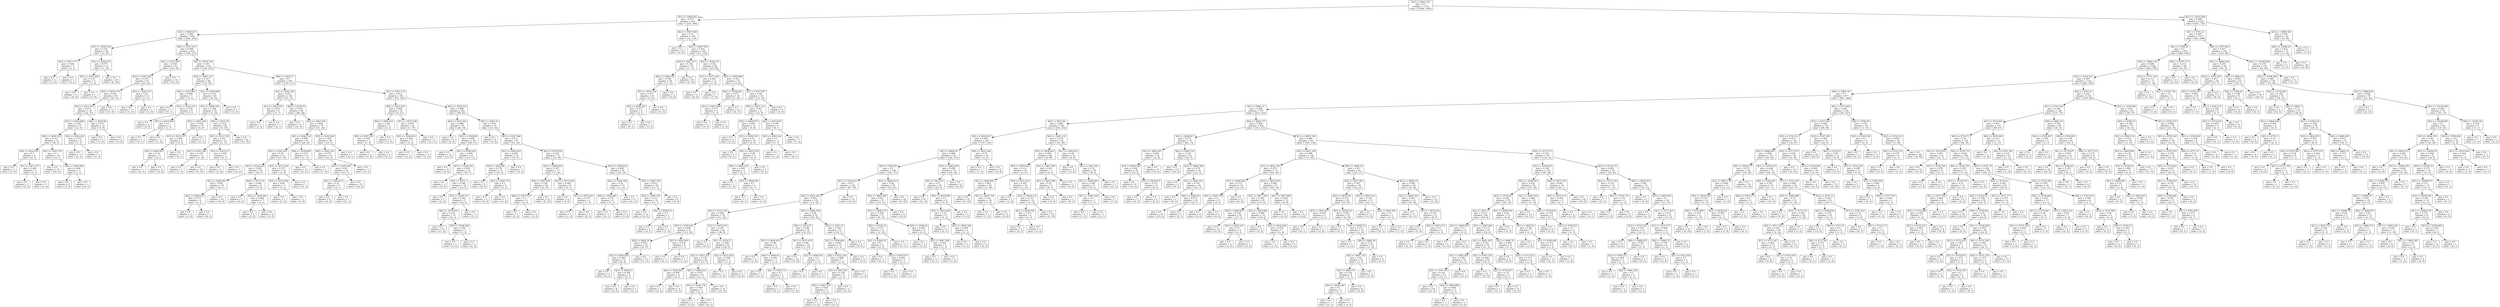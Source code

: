 digraph Tree {
node [shape=box] ;
0 [label="X[3] <= 9603.193\ngini = 0.5\nsamples = 2152\nvalue = [1060, 1092]"] ;
1 [label="X[3] <= 9568.042\ngini = 0.477\nsamples = 593\nvalue = [233, 360]"] ;
0 -> 1 [labeldistance=2.5, labelangle=45, headlabel="True"] ;
2 [label="X[2] <= 9484.457\ngini = 0.496\nsamples = 444\nvalue = [202, 242]"] ;
1 -> 2 ;
3 [label="X[1] <= 9458.354\ngini = 0.191\nsamples = 28\nvalue = [3, 25]"] ;
2 -> 3 ;
4 [label="X[3] <= 9513.777\ngini = 0.444\nsamples = 3\nvalue = [2, 1]"] ;
3 -> 4 ;
5 [label="gini = 0.0\nsamples = 2\nvalue = [2, 0]"] ;
4 -> 5 ;
6 [label="gini = 0.0\nsamples = 1\nvalue = [0, 1]"] ;
4 -> 6 ;
7 [label="X[1] <= 9459.913\ngini = 0.077\nsamples = 25\nvalue = [1, 24]"] ;
3 -> 7 ;
8 [label="X[3] <= 9515.438\ngini = 0.32\nsamples = 5\nvalue = [1, 4]"] ;
7 -> 8 ;
9 [label="gini = 0.0\nsamples = 4\nvalue = [0, 4]"] ;
8 -> 9 ;
10 [label="gini = 0.0\nsamples = 1\nvalue = [1, 0]"] ;
8 -> 10 ;
11 [label="gini = 0.0\nsamples = 20\nvalue = [0, 20]"] ;
7 -> 11 ;
12 [label="X[0] <= 9511.815\ngini = 0.499\nsamples = 416\nvalue = [199, 217]"] ;
2 -> 12 ;
13 [label="X[2] <= 9531.997\ngini = 0.436\nsamples = 81\nvalue = [55, 26]"] ;
12 -> 13 ;
14 [label="X[3] <= 9547.636\ngini = 0.475\nsamples = 67\nvalue = [41, 26]"] ;
13 -> 14 ;
15 [label="X[2] <= 9503.176\ngini = 0.401\nsamples = 54\nvalue = [39, 15]"] ;
14 -> 15 ;
16 [label="X[3] <= 9531.414\ngini = 0.473\nsamples = 39\nvalue = [24, 15]"] ;
15 -> 16 ;
17 [label="X[1] <= 9500.889\ngini = 0.346\nsamples = 27\nvalue = [21, 6]"] ;
16 -> 17 ;
18 [label="X[0] <= 9430.325\ngini = 0.227\nsamples = 23\nvalue = [20, 3]"] ;
17 -> 18 ;
19 [label="X[0] <= 9424.655\ngini = 0.5\nsamples = 4\nvalue = [2, 2]"] ;
18 -> 19 ;
20 [label="gini = 0.0\nsamples = 1\nvalue = [1, 0]"] ;
19 -> 20 ;
21 [label="X[1] <= 9472.375\ngini = 0.444\nsamples = 3\nvalue = [1, 2]"] ;
19 -> 21 ;
22 [label="gini = 0.0\nsamples = 2\nvalue = [0, 2]"] ;
21 -> 22 ;
23 [label="gini = 0.0\nsamples = 1\nvalue = [1, 0]"] ;
21 -> 23 ;
24 [label="X[2] <= 9501.555\ngini = 0.1\nsamples = 19\nvalue = [18, 1]"] ;
18 -> 24 ;
25 [label="gini = 0.0\nsamples = 16\nvalue = [16, 0]"] ;
24 -> 25 ;
26 [label="X[0] <= 9506.085\ngini = 0.444\nsamples = 3\nvalue = [2, 1]"] ;
24 -> 26 ;
27 [label="gini = 0.0\nsamples = 2\nvalue = [2, 0]"] ;
26 -> 27 ;
28 [label="gini = 0.0\nsamples = 1\nvalue = [0, 1]"] ;
26 -> 28 ;
29 [label="X[2] <= 9502.022\ngini = 0.375\nsamples = 4\nvalue = [1, 3]"] ;
17 -> 29 ;
30 [label="gini = 0.0\nsamples = 3\nvalue = [0, 3]"] ;
29 -> 30 ;
31 [label="gini = 0.0\nsamples = 1\nvalue = [1, 0]"] ;
29 -> 31 ;
32 [label="X[0] <= 9459.89\ngini = 0.375\nsamples = 12\nvalue = [3, 9]"] ;
16 -> 32 ;
33 [label="gini = 0.0\nsamples = 3\nvalue = [3, 0]"] ;
32 -> 33 ;
34 [label="gini = 0.0\nsamples = 9\nvalue = [0, 9]"] ;
32 -> 34 ;
35 [label="gini = 0.0\nsamples = 15\nvalue = [15, 0]"] ;
15 -> 35 ;
36 [label="X[3] <= 9561.673\ngini = 0.26\nsamples = 13\nvalue = [2, 11]"] ;
14 -> 36 ;
37 [label="gini = 0.0\nsamples = 11\nvalue = [0, 11]"] ;
36 -> 37 ;
38 [label="gini = 0.0\nsamples = 2\nvalue = [2, 0]"] ;
36 -> 38 ;
39 [label="gini = 0.0\nsamples = 14\nvalue = [14, 0]"] ;
13 -> 39 ;
40 [label="X[1] <= 9534.736\ngini = 0.49\nsamples = 335\nvalue = [144, 191]"] ;
12 -> 40 ;
41 [label="X[2] <= 9487.147\ngini = 0.327\nsamples = 68\nvalue = [14, 54]"] ;
40 -> 41 ;
42 [label="X[0] <= 9529.405\ngini = 0.408\nsamples = 7\nvalue = [5, 2]"] ;
41 -> 42 ;
43 [label="gini = 0.0\nsamples = 1\nvalue = [0, 1]"] ;
42 -> 43 ;
44 [label="X[3] <= 9510.315\ngini = 0.278\nsamples = 6\nvalue = [5, 1]"] ;
42 -> 44 ;
45 [label="gini = 0.0\nsamples = 4\nvalue = [4, 0]"] ;
44 -> 45 ;
46 [label="X[3] <= 9510.489\ngini = 0.5\nsamples = 2\nvalue = [1, 1]"] ;
44 -> 46 ;
47 [label="gini = 0.0\nsamples = 1\nvalue = [0, 1]"] ;
46 -> 47 ;
48 [label="gini = 0.0\nsamples = 1\nvalue = [1, 0]"] ;
46 -> 48 ;
49 [label="X[2] <= 9540.608\ngini = 0.252\nsamples = 61\nvalue = [9, 52]"] ;
41 -> 49 ;
50 [label="X[3] <= 9506.206\ngini = 0.209\nsamples = 59\nvalue = [7, 52]"] ;
49 -> 50 ;
51 [label="X[2] <= 9501.956\ngini = 0.426\nsamples = 13\nvalue = [4, 9]"] ;
50 -> 51 ;
52 [label="X[1] <= 9532.537\ngini = 0.444\nsamples = 6\nvalue = [4, 2]"] ;
51 -> 52 ;
53 [label="X[2] <= 9494.923\ngini = 0.32\nsamples = 5\nvalue = [4, 1]"] ;
52 -> 53 ;
54 [label="gini = 0.0\nsamples = 1\nvalue = [0, 1]"] ;
53 -> 54 ;
55 [label="gini = 0.0\nsamples = 4\nvalue = [4, 0]"] ;
53 -> 55 ;
56 [label="gini = 0.0\nsamples = 1\nvalue = [0, 1]"] ;
52 -> 56 ;
57 [label="gini = 0.0\nsamples = 7\nvalue = [0, 7]"] ;
51 -> 57 ;
58 [label="X[0] <= 9521.56\ngini = 0.122\nsamples = 46\nvalue = [3, 43]"] ;
50 -> 58 ;
59 [label="X[1] <= 9512.739\ngini = 0.337\nsamples = 14\nvalue = [3, 11]"] ;
58 -> 59 ;
60 [label="X[2] <= 9501.249\ngini = 0.165\nsamples = 11\nvalue = [1, 10]"] ;
59 -> 60 ;
61 [label="gini = 0.0\nsamples = 1\nvalue = [1, 0]"] ;
60 -> 61 ;
62 [label="gini = 0.0\nsamples = 10\nvalue = [0, 10]"] ;
60 -> 62 ;
63 [label="X[3] <= 9514.217\ngini = 0.444\nsamples = 3\nvalue = [2, 1]"] ;
59 -> 63 ;
64 [label="gini = 0.0\nsamples = 2\nvalue = [2, 0]"] ;
63 -> 64 ;
65 [label="gini = 0.0\nsamples = 1\nvalue = [0, 1]"] ;
63 -> 65 ;
66 [label="gini = 0.0\nsamples = 32\nvalue = [0, 32]"] ;
58 -> 66 ;
67 [label="gini = 0.0\nsamples = 2\nvalue = [2, 0]"] ;
49 -> 67 ;
68 [label="X[0] <= 9562.57\ngini = 0.5\nsamples = 267\nvalue = [130, 137]"] ;
40 -> 68 ;
69 [label="X[3] <= 9502.788\ngini = 0.451\nsamples = 102\nvalue = [67, 35]"] ;
68 -> 69 ;
70 [label="X[3] <= 9502.554\ngini = 0.219\nsamples = 8\nvalue = [1, 7]"] ;
69 -> 70 ;
71 [label="gini = 0.0\nsamples = 1\nvalue = [1, 0]"] ;
70 -> 71 ;
72 [label="gini = 0.0\nsamples = 7\nvalue = [0, 7]"] ;
70 -> 72 ;
73 [label="X[0] <= 9529.76\ngini = 0.418\nsamples = 94\nvalue = [66, 28]"] ;
69 -> 73 ;
74 [label="gini = 0.0\nsamples = 15\nvalue = [15, 0]"] ;
73 -> 74 ;
75 [label="X[2] <= 9543.181\ngini = 0.458\nsamples = 79\nvalue = [51, 28]"] ;
73 -> 75 ;
76 [label="X[1] <= 9546.724\ngini = 0.498\nsamples = 53\nvalue = [28, 25]"] ;
75 -> 76 ;
77 [label="X[2] <= 9542.452\ngini = 0.45\nsamples = 41\nvalue = [27, 14]"] ;
76 -> 77 ;
78 [label="X[1] <= 9544.245\ngini = 0.285\nsamples = 29\nvalue = [24, 5]"] ;
77 -> 78 ;
79 [label="X[2] <= 9499.501\ngini = 0.095\nsamples = 20\nvalue = [19, 1]"] ;
78 -> 79 ;
80 [label="X[2] <= 9498.435\ngini = 0.375\nsamples = 4\nvalue = [3, 1]"] ;
79 -> 80 ;
81 [label="gini = 0.0\nsamples = 3\nvalue = [3, 0]"] ;
80 -> 81 ;
82 [label="gini = 0.0\nsamples = 1\nvalue = [0, 1]"] ;
80 -> 82 ;
83 [label="gini = 0.0\nsamples = 16\nvalue = [16, 0]"] ;
79 -> 83 ;
84 [label="X[0] <= 9537.18\ngini = 0.494\nsamples = 9\nvalue = [5, 4]"] ;
78 -> 84 ;
85 [label="gini = 0.0\nsamples = 2\nvalue = [0, 2]"] ;
84 -> 85 ;
86 [label="X[2] <= 9526.043\ngini = 0.408\nsamples = 7\nvalue = [5, 2]"] ;
84 -> 86 ;
87 [label="gini = 0.0\nsamples = 2\nvalue = [0, 2]"] ;
86 -> 87 ;
88 [label="gini = 0.0\nsamples = 5\nvalue = [5, 0]"] ;
86 -> 88 ;
89 [label="X[3] <= 9511.924\ngini = 0.375\nsamples = 12\nvalue = [3, 9]"] ;
77 -> 89 ;
90 [label="X[3] <= 9511.058\ngini = 0.48\nsamples = 5\nvalue = [3, 2]"] ;
89 -> 90 ;
91 [label="gini = 0.0\nsamples = 2\nvalue = [0, 2]"] ;
90 -> 91 ;
92 [label="gini = 0.0\nsamples = 3\nvalue = [3, 0]"] ;
90 -> 92 ;
93 [label="gini = 0.0\nsamples = 7\nvalue = [0, 7]"] ;
89 -> 93 ;
94 [label="X[0] <= 9559.805\ngini = 0.153\nsamples = 12\nvalue = [1, 11]"] ;
76 -> 94 ;
95 [label="gini = 0.0\nsamples = 11\nvalue = [0, 11]"] ;
94 -> 95 ;
96 [label="gini = 0.0\nsamples = 1\nvalue = [1, 0]"] ;
94 -> 96 ;
97 [label="X[3] <= 9542.408\ngini = 0.204\nsamples = 26\nvalue = [23, 3]"] ;
75 -> 97 ;
98 [label="X[0] <= 9562.185\ngini = 0.147\nsamples = 25\nvalue = [23, 2]"] ;
97 -> 98 ;
99 [label="X[1] <= 9545.085\ngini = 0.08\nsamples = 24\nvalue = [23, 1]"] ;
98 -> 99 ;
100 [label="X[2] <= 9543.615\ngini = 0.32\nsamples = 5\nvalue = [4, 1]"] ;
99 -> 100 ;
101 [label="gini = 0.0\nsamples = 4\nvalue = [4, 0]"] ;
100 -> 101 ;
102 [label="gini = 0.0\nsamples = 1\nvalue = [0, 1]"] ;
100 -> 102 ;
103 [label="gini = 0.0\nsamples = 19\nvalue = [19, 0]"] ;
99 -> 103 ;
104 [label="gini = 0.0\nsamples = 1\nvalue = [0, 1]"] ;
98 -> 104 ;
105 [label="gini = 0.0\nsamples = 1\nvalue = [0, 1]"] ;
97 -> 105 ;
106 [label="X[1] <= 9557.114\ngini = 0.472\nsamples = 165\nvalue = [63, 102]"] ;
68 -> 106 ;
107 [label="X[2] <= 9521.825\ngini = 0.269\nsamples = 25\nvalue = [4, 21]"] ;
106 -> 107 ;
108 [label="X[0] <= 9584.635\ngini = 0.48\nsamples = 5\nvalue = [3, 2]"] ;
107 -> 108 ;
109 [label="X[0] <= 9583.785\ngini = 0.444\nsamples = 3\nvalue = [1, 2]"] ;
108 -> 109 ;
110 [label="gini = 0.0\nsamples = 1\nvalue = [1, 0]"] ;
109 -> 110 ;
111 [label="gini = 0.0\nsamples = 2\nvalue = [0, 2]"] ;
109 -> 111 ;
112 [label="gini = 0.0\nsamples = 2\nvalue = [2, 0]"] ;
108 -> 112 ;
113 [label="X[1] <= 9537.648\ngini = 0.095\nsamples = 20\nvalue = [1, 19]"] ;
107 -> 113 ;
114 [label="X[2] <= 9540.631\ngini = 0.444\nsamples = 3\nvalue = [1, 2]"] ;
113 -> 114 ;
115 [label="gini = 0.0\nsamples = 2\nvalue = [0, 2]"] ;
114 -> 115 ;
116 [label="gini = 0.0\nsamples = 1\nvalue = [1, 0]"] ;
114 -> 116 ;
117 [label="gini = 0.0\nsamples = 17\nvalue = [0, 17]"] ;
113 -> 117 ;
118 [label="X[2] <= 9556.532\ngini = 0.488\nsamples = 140\nvalue = [59, 81]"] ;
106 -> 118 ;
119 [label="X[3] <= 9521.943\ngini = 0.488\nsamples = 45\nvalue = [26, 19]"] ;
118 -> 119 ;
120 [label="gini = 0.0\nsamples = 6\nvalue = [0, 6]"] ;
119 -> 120 ;
121 [label="X[2] <= 9546.89\ngini = 0.444\nsamples = 39\nvalue = [26, 13]"] ;
119 -> 121 ;
122 [label="gini = 0.0\nsamples = 12\nvalue = [12, 0]"] ;
121 -> 122 ;
123 [label="X[2] <= 9549.022\ngini = 0.499\nsamples = 27\nvalue = [14, 13]"] ;
121 -> 123 ;
124 [label="gini = 0.0\nsamples = 6\nvalue = [0, 6]"] ;
123 -> 124 ;
125 [label="X[3] <= 9528.216\ngini = 0.444\nsamples = 21\nvalue = [14, 7]"] ;
123 -> 125 ;
126 [label="gini = 0.0\nsamples = 2\nvalue = [0, 2]"] ;
125 -> 126 ;
127 [label="X[0] <= 9575.1\ngini = 0.388\nsamples = 19\nvalue = [14, 5]"] ;
125 -> 127 ;
128 [label="gini = 0.0\nsamples = 2\nvalue = [0, 2]"] ;
127 -> 128 ;
129 [label="X[3] <= 9549.311\ngini = 0.291\nsamples = 17\nvalue = [14, 3]"] ;
127 -> 129 ;
130 [label="X[0] <= 9579.835\ngini = 0.219\nsamples = 16\nvalue = [14, 2]"] ;
129 -> 130 ;
131 [label="gini = 0.0\nsamples = 11\nvalue = [11, 0]"] ;
130 -> 131 ;
132 [label="X[3] <= 9538.048\ngini = 0.48\nsamples = 5\nvalue = [3, 2]"] ;
130 -> 132 ;
133 [label="gini = 0.0\nsamples = 3\nvalue = [3, 0]"] ;
132 -> 133 ;
134 [label="gini = 0.0\nsamples = 2\nvalue = [0, 2]"] ;
132 -> 134 ;
135 [label="gini = 0.0\nsamples = 1\nvalue = [0, 1]"] ;
129 -> 135 ;
136 [label="X[2] <= 9561.63\ngini = 0.453\nsamples = 95\nvalue = [33, 62]"] ;
118 -> 136 ;
137 [label="gini = 0.0\nsamples = 8\nvalue = [0, 8]"] ;
136 -> 137 ;
138 [label="X[2] <= 9567.486\ngini = 0.471\nsamples = 87\nvalue = [33, 54]"] ;
136 -> 138 ;
139 [label="X[1] <= 9585.614\ngini = 0.444\nsamples = 15\nvalue = [10, 5]"] ;
138 -> 139 ;
140 [label="X[3] <= 9552.88\ngini = 0.278\nsamples = 12\nvalue = [10, 2]"] ;
139 -> 140 ;
141 [label="gini = 0.0\nsamples = 8\nvalue = [8, 0]"] ;
140 -> 141 ;
142 [label="X[2] <= 9565.755\ngini = 0.5\nsamples = 4\nvalue = [2, 2]"] ;
140 -> 142 ;
143 [label="gini = 0.0\nsamples = 2\nvalue = [0, 2]"] ;
142 -> 143 ;
144 [label="gini = 0.0\nsamples = 2\nvalue = [2, 0]"] ;
142 -> 144 ;
145 [label="gini = 0.0\nsamples = 3\nvalue = [0, 3]"] ;
139 -> 145 ;
146 [label="X[2] <= 9576.958\ngini = 0.435\nsamples = 72\nvalue = [23, 49]"] ;
138 -> 146 ;
147 [label="X[3] <= 9560.004\ngini = 0.307\nsamples = 37\nvalue = [7, 30]"] ;
146 -> 147 ;
148 [label="X[0] <= 9567.645\ngini = 0.128\nsamples = 29\nvalue = [2, 27]"] ;
147 -> 148 ;
149 [label="X[0] <= 9567.025\ngini = 0.5\nsamples = 4\nvalue = [2, 2]"] ;
148 -> 149 ;
150 [label="gini = 0.0\nsamples = 2\nvalue = [0, 2]"] ;
149 -> 150 ;
151 [label="gini = 0.0\nsamples = 2\nvalue = [2, 0]"] ;
149 -> 151 ;
152 [label="gini = 0.0\nsamples = 25\nvalue = [0, 25]"] ;
148 -> 152 ;
153 [label="X[2] <= 9573.349\ngini = 0.469\nsamples = 8\nvalue = [5, 3]"] ;
147 -> 153 ;
154 [label="gini = 0.0\nsamples = 4\nvalue = [4, 0]"] ;
153 -> 154 ;
155 [label="X[1] <= 9579.265\ngini = 0.375\nsamples = 4\nvalue = [1, 3]"] ;
153 -> 155 ;
156 [label="gini = 0.0\nsamples = 1\nvalue = [1, 0]"] ;
155 -> 156 ;
157 [label="gini = 0.0\nsamples = 3\nvalue = [0, 3]"] ;
155 -> 157 ;
158 [label="X[3] <= 9548.625\ngini = 0.496\nsamples = 35\nvalue = [16, 19]"] ;
146 -> 158 ;
159 [label="X[1] <= 9566.109\ngini = 0.32\nsamples = 15\nvalue = [3, 12]"] ;
158 -> 159 ;
160 [label="X[0] <= 9563.885\ngini = 0.375\nsamples = 4\nvalue = [3, 1]"] ;
159 -> 160 ;
161 [label="gini = 0.0\nsamples = 1\nvalue = [0, 1]"] ;
160 -> 161 ;
162 [label="gini = 0.0\nsamples = 3\nvalue = [3, 0]"] ;
160 -> 162 ;
163 [label="gini = 0.0\nsamples = 11\nvalue = [0, 11]"] ;
159 -> 163 ;
164 [label="X[0] <= 9667.765\ngini = 0.455\nsamples = 20\nvalue = [13, 7]"] ;
158 -> 164 ;
165 [label="X[2] <= 9585.197\ngini = 0.133\nsamples = 14\nvalue = [13, 1]"] ;
164 -> 165 ;
166 [label="gini = 0.0\nsamples = 12\nvalue = [12, 0]"] ;
165 -> 166 ;
167 [label="X[2] <= 9586.913\ngini = 0.5\nsamples = 2\nvalue = [1, 1]"] ;
165 -> 167 ;
168 [label="gini = 0.0\nsamples = 1\nvalue = [0, 1]"] ;
167 -> 168 ;
169 [label="gini = 0.0\nsamples = 1\nvalue = [1, 0]"] ;
167 -> 169 ;
170 [label="gini = 0.0\nsamples = 6\nvalue = [0, 6]"] ;
164 -> 170 ;
171 [label="X[2] <= 9507.068\ngini = 0.33\nsamples = 149\nvalue = [31, 118]"] ;
1 -> 171 ;
172 [label="gini = 0.0\nsamples = 4\nvalue = [4, 0]"] ;
171 -> 172 ;
173 [label="X[0] <= 9667.505\ngini = 0.303\nsamples = 145\nvalue = [27, 118]"] ;
171 -> 173 ;
174 [label="X[3] <= 9581.417\ngini = 0.162\nsamples = 79\nvalue = [7, 72]"] ;
173 -> 174 ;
175 [label="X[2] <= 9588.538\ngini = 0.366\nsamples = 29\nvalue = [7, 22]"] ;
174 -> 175 ;
176 [label="X[1] <= 9516.342\ngini = 0.211\nsamples = 25\nvalue = [3, 22]"] ;
175 -> 176 ;
177 [label="X[3] <= 9569.182\ngini = 0.375\nsamples = 4\nvalue = [3, 1]"] ;
176 -> 177 ;
178 [label="gini = 0.0\nsamples = 1\nvalue = [0, 1]"] ;
177 -> 178 ;
179 [label="gini = 0.0\nsamples = 3\nvalue = [3, 0]"] ;
177 -> 179 ;
180 [label="gini = 0.0\nsamples = 21\nvalue = [0, 21]"] ;
176 -> 180 ;
181 [label="gini = 0.0\nsamples = 4\nvalue = [4, 0]"] ;
175 -> 181 ;
182 [label="gini = 0.0\nsamples = 50\nvalue = [0, 50]"] ;
174 -> 182 ;
183 [label="X[2] <= 9548.731\ngini = 0.422\nsamples = 66\nvalue = [20, 46]"] ;
173 -> 183 ;
184 [label="X[1] <= 9571.445\ngini = 0.463\nsamples = 11\nvalue = [7, 4]"] ;
183 -> 184 ;
185 [label="gini = 0.0\nsamples = 4\nvalue = [0, 4]"] ;
184 -> 185 ;
186 [label="gini = 0.0\nsamples = 7\nvalue = [7, 0]"] ;
184 -> 186 ;
187 [label="X[3] <= 9594.988\ngini = 0.361\nsamples = 55\nvalue = [13, 42]"] ;
183 -> 187 ;
188 [label="X[2] <= 9558.995\ngini = 0.077\nsamples = 25\nvalue = [1, 24]"] ;
187 -> 188 ;
189 [label="X[1] <= 9637.009\ngini = 0.375\nsamples = 4\nvalue = [1, 3]"] ;
188 -> 189 ;
190 [label="gini = 0.0\nsamples = 3\nvalue = [0, 3]"] ;
189 -> 190 ;
191 [label="gini = 0.0\nsamples = 1\nvalue = [1, 0]"] ;
189 -> 191 ;
192 [label="gini = 0.0\nsamples = 21\nvalue = [0, 21]"] ;
188 -> 192 ;
193 [label="X[1] <= 9737.897\ngini = 0.48\nsamples = 30\nvalue = [12, 18]"] ;
187 -> 193 ;
194 [label="X[0] <= 9671.125\ngini = 0.49\nsamples = 21\nvalue = [12, 9]"] ;
193 -> 194 ;
195 [label="X[0] <= 9668.875\ngini = 0.444\nsamples = 12\nvalue = [4, 8]"] ;
194 -> 195 ;
196 [label="gini = 0.0\nsamples = 2\nvalue = [2, 0]"] ;
195 -> 196 ;
197 [label="X[3] <= 9599.701\ngini = 0.32\nsamples = 10\nvalue = [2, 8]"] ;
195 -> 197 ;
198 [label="gini = 0.0\nsamples = 5\nvalue = [0, 5]"] ;
197 -> 198 ;
199 [label="X[1] <= 9655.419\ngini = 0.48\nsamples = 5\nvalue = [2, 3]"] ;
197 -> 199 ;
200 [label="X[0] <= 9669.105\ngini = 0.444\nsamples = 3\nvalue = [2, 1]"] ;
199 -> 200 ;
201 [label="gini = 0.0\nsamples = 1\nvalue = [1, 0]"] ;
200 -> 201 ;
202 [label="X[3] <= 9600.845\ngini = 0.5\nsamples = 2\nvalue = [1, 1]"] ;
200 -> 202 ;
203 [label="gini = 0.0\nsamples = 1\nvalue = [0, 1]"] ;
202 -> 203 ;
204 [label="gini = 0.0\nsamples = 1\nvalue = [1, 0]"] ;
202 -> 204 ;
205 [label="gini = 0.0\nsamples = 2\nvalue = [0, 2]"] ;
199 -> 205 ;
206 [label="X[2] <= 9610.647\ngini = 0.198\nsamples = 9\nvalue = [8, 1]"] ;
194 -> 206 ;
207 [label="X[3] <= 9595.542\ngini = 0.5\nsamples = 2\nvalue = [1, 1]"] ;
206 -> 207 ;
208 [label="gini = 0.0\nsamples = 1\nvalue = [1, 0]"] ;
207 -> 208 ;
209 [label="gini = 0.0\nsamples = 1\nvalue = [0, 1]"] ;
207 -> 209 ;
210 [label="gini = 0.0\nsamples = 7\nvalue = [7, 0]"] ;
206 -> 210 ;
211 [label="gini = 0.0\nsamples = 9\nvalue = [0, 9]"] ;
193 -> 211 ;
212 [label="X[2] <= 10103.609\ngini = 0.498\nsamples = 1559\nvalue = [827, 732]"] ;
0 -> 212 [labeldistance=2.5, labelangle=-45, headlabel="False"] ;
213 [label="X[1] <= 9791.22\ngini = 0.497\nsamples = 1517\nvalue = [821, 696]"] ;
212 -> 213 ;
214 [label="X[0] <= 9788.29\ngini = 0.5\nsamples = 1297\nvalue = [669, 628]"] ;
213 -> 214 ;
215 [label="X[3] <= 9960.139\ngini = 0.498\nsamples = 1248\nvalue = [663, 585]"] ;
214 -> 215 ;
216 [label="X[1] <= 9724.531\ngini = 0.497\nsamples = 1231\nvalue = [662, 569]"] ;
215 -> 216 ;
217 [label="X[0] <= 9695.54\ngini = 0.5\nsamples = 977\nvalue = [497, 480]"] ;
216 -> 217 ;
218 [label="X[1] <= 9642.31\ngini = 0.494\nsamples = 747\nvalue = [414, 333]"] ;
217 -> 218 ;
219 [label="X[0] <= 9615.48\ngini = 0.498\nsamples = 345\nvalue = [163, 182]"] ;
218 -> 219 ;
220 [label="X[1] <= 9636.913\ngini = 0.493\nsamples = 263\nvalue = [147, 116]"] ;
219 -> 220 ;
221 [label="X[1] <= 9609.04\ngini = 0.488\nsamples = 253\nvalue = [146, 107]"] ;
220 -> 221 ;
222 [label="X[0] <= 9536.09\ngini = 0.5\nsamples = 198\nvalue = [101, 97]"] ;
221 -> 222 ;
223 [label="X[1] <= 9550.011\ngini = 0.477\nsamples = 143\nvalue = [87, 56]"] ;
222 -> 223 ;
224 [label="X[2] <= 9561.442\ngini = 0.491\nsamples = 129\nvalue = [73, 56]"] ;
223 -> 224 ;
225 [label="X[2] <= 9510.126\ngini = 0.442\nsamples = 79\nvalue = [53, 26]"] ;
224 -> 225 ;
226 [label="X[3] <= 9783.695\ngini = 0.496\nsamples = 33\nvalue = [15, 18]"] ;
225 -> 226 ;
227 [label="X[0] <= 9492.26\ngini = 0.435\nsamples = 25\nvalue = [8, 17]"] ;
226 -> 227 ;
228 [label="X[2] <= 9506.428\ngini = 0.444\nsamples = 12\nvalue = [8, 4]"] ;
227 -> 228 ;
229 [label="gini = 0.0\nsamples = 3\nvalue = [0, 3]"] ;
228 -> 229 ;
230 [label="X[3] <= 9659.27\ngini = 0.198\nsamples = 9\nvalue = [8, 1]"] ;
228 -> 230 ;
231 [label="gini = 0.0\nsamples = 8\nvalue = [8, 0]"] ;
230 -> 231 ;
232 [label="gini = 0.0\nsamples = 1\nvalue = [0, 1]"] ;
230 -> 232 ;
233 [label="gini = 0.0\nsamples = 13\nvalue = [0, 13]"] ;
227 -> 233 ;
234 [label="X[2] <= 9502.883\ngini = 0.219\nsamples = 8\nvalue = [7, 1]"] ;
226 -> 234 ;
235 [label="gini = 0.0\nsamples = 1\nvalue = [0, 1]"] ;
234 -> 235 ;
236 [label="gini = 0.0\nsamples = 7\nvalue = [7, 0]"] ;
234 -> 236 ;
237 [label="X[1] <= 9478.576\ngini = 0.287\nsamples = 46\nvalue = [38, 8]"] ;
225 -> 237 ;
238 [label="gini = 0.0\nsamples = 3\nvalue = [0, 3]"] ;
237 -> 238 ;
239 [label="X[1] <= 9518.21\ngini = 0.206\nsamples = 43\nvalue = [38, 5]"] ;
237 -> 239 ;
240 [label="X[2] <= 9511.027\ngini = 0.139\nsamples = 40\nvalue = [37, 3]"] ;
239 -> 240 ;
241 [label="X[0] <= 9492.495\ngini = 0.444\nsamples = 6\nvalue = [4, 2]"] ;
240 -> 241 ;
242 [label="gini = 0.0\nsamples = 2\nvalue = [0, 2]"] ;
241 -> 242 ;
243 [label="gini = 0.0\nsamples = 4\nvalue = [4, 0]"] ;
241 -> 243 ;
244 [label="X[1] <= 9480.521\ngini = 0.057\nsamples = 34\nvalue = [33, 1]"] ;
240 -> 244 ;
245 [label="X[2] <= 9544.739\ngini = 0.444\nsamples = 3\nvalue = [2, 1]"] ;
244 -> 245 ;
246 [label="gini = 0.0\nsamples = 2\nvalue = [2, 0]"] ;
245 -> 246 ;
247 [label="gini = 0.0\nsamples = 1\nvalue = [0, 1]"] ;
245 -> 247 ;
248 [label="gini = 0.0\nsamples = 31\nvalue = [31, 0]"] ;
244 -> 248 ;
249 [label="X[2] <= 9511.656\ngini = 0.444\nsamples = 3\nvalue = [1, 2]"] ;
239 -> 249 ;
250 [label="gini = 0.0\nsamples = 1\nvalue = [1, 0]"] ;
249 -> 250 ;
251 [label="gini = 0.0\nsamples = 2\nvalue = [0, 2]"] ;
249 -> 251 ;
252 [label="X[3] <= 9884.766\ngini = 0.48\nsamples = 50\nvalue = [20, 30]"] ;
224 -> 252 ;
253 [label="X[0] <= 9472.47\ngini = 0.238\nsamples = 29\nvalue = [4, 25]"] ;
252 -> 253 ;
254 [label="X[3] <= 9628.425\ngini = 0.48\nsamples = 5\nvalue = [3, 2]"] ;
253 -> 254 ;
255 [label="gini = 0.0\nsamples = 2\nvalue = [2, 0]"] ;
254 -> 255 ;
256 [label="X[0] <= 9468.95\ngini = 0.444\nsamples = 3\nvalue = [1, 2]"] ;
254 -> 256 ;
257 [label="gini = 0.0\nsamples = 1\nvalue = [0, 1]"] ;
256 -> 257 ;
258 [label="X[2] <= 9595.721\ngini = 0.5\nsamples = 2\nvalue = [1, 1]"] ;
256 -> 258 ;
259 [label="gini = 0.0\nsamples = 1\nvalue = [0, 1]"] ;
258 -> 259 ;
260 [label="gini = 0.0\nsamples = 1\nvalue = [1, 0]"] ;
258 -> 260 ;
261 [label="X[1] <= 9531.979\ngini = 0.08\nsamples = 24\nvalue = [1, 23]"] ;
253 -> 261 ;
262 [label="gini = 0.0\nsamples = 22\nvalue = [0, 22]"] ;
261 -> 262 ;
263 [label="X[2] <= 9590.952\ngini = 0.5\nsamples = 2\nvalue = [1, 1]"] ;
261 -> 263 ;
264 [label="gini = 0.0\nsamples = 1\nvalue = [1, 0]"] ;
263 -> 264 ;
265 [label="gini = 0.0\nsamples = 1\nvalue = [0, 1]"] ;
263 -> 265 ;
266 [label="X[1] <= 9501.42\ngini = 0.363\nsamples = 21\nvalue = [16, 5]"] ;
252 -> 266 ;
267 [label="X[2] <= 9768.984\ngini = 0.486\nsamples = 12\nvalue = [7, 5]"] ;
266 -> 267 ;
268 [label="X[0] <= 9522.595\ngini = 0.408\nsamples = 7\nvalue = [2, 5]"] ;
267 -> 268 ;
269 [label="X[1] <= 9497.831\ngini = 0.278\nsamples = 6\nvalue = [1, 5]"] ;
268 -> 269 ;
270 [label="X[3] <= 9927.837\ngini = 0.444\nsamples = 3\nvalue = [1, 2]"] ;
269 -> 270 ;
271 [label="gini = 0.0\nsamples = 1\nvalue = [1, 0]"] ;
270 -> 271 ;
272 [label="gini = 0.0\nsamples = 2\nvalue = [0, 2]"] ;
270 -> 272 ;
273 [label="gini = 0.0\nsamples = 3\nvalue = [0, 3]"] ;
269 -> 273 ;
274 [label="gini = 0.0\nsamples = 1\nvalue = [1, 0]"] ;
268 -> 274 ;
275 [label="gini = 0.0\nsamples = 5\nvalue = [5, 0]"] ;
267 -> 275 ;
276 [label="gini = 0.0\nsamples = 9\nvalue = [9, 0]"] ;
266 -> 276 ;
277 [label="gini = 0.0\nsamples = 14\nvalue = [14, 0]"] ;
223 -> 277 ;
278 [label="X[3] <= 9668.033\ngini = 0.38\nsamples = 55\nvalue = [14, 41]"] ;
222 -> 278 ;
279 [label="X[3] <= 9663.369\ngini = 0.48\nsamples = 35\nvalue = [14, 21]"] ;
278 -> 279 ;
280 [label="X[1] <= 9606.575\ngini = 0.346\nsamples = 27\nvalue = [6, 21]"] ;
279 -> 280 ;
281 [label="X[0] <= 9539.14\ngini = 0.172\nsamples = 21\nvalue = [2, 19]"] ;
280 -> 281 ;
282 [label="X[1] <= 9586.632\ngini = 0.5\nsamples = 4\nvalue = [2, 2]"] ;
281 -> 282 ;
283 [label="gini = 0.0\nsamples = 1\nvalue = [0, 1]"] ;
282 -> 283 ;
284 [label="X[3] <= 9618.677\ngini = 0.444\nsamples = 3\nvalue = [2, 1]"] ;
282 -> 284 ;
285 [label="gini = 0.0\nsamples = 2\nvalue = [2, 0]"] ;
284 -> 285 ;
286 [label="gini = 0.0\nsamples = 1\nvalue = [0, 1]"] ;
284 -> 286 ;
287 [label="gini = 0.0\nsamples = 17\nvalue = [0, 17]"] ;
281 -> 287 ;
288 [label="X[0] <= 9598.36\ngini = 0.444\nsamples = 6\nvalue = [4, 2]"] ;
280 -> 288 ;
289 [label="gini = 0.0\nsamples = 3\nvalue = [3, 0]"] ;
288 -> 289 ;
290 [label="X[2] <= 9607.368\ngini = 0.444\nsamples = 3\nvalue = [1, 2]"] ;
288 -> 290 ;
291 [label="gini = 0.0\nsamples = 2\nvalue = [0, 2]"] ;
290 -> 291 ;
292 [label="gini = 0.0\nsamples = 1\nvalue = [1, 0]"] ;
290 -> 292 ;
293 [label="gini = 0.0\nsamples = 8\nvalue = [8, 0]"] ;
279 -> 293 ;
294 [label="gini = 0.0\nsamples = 20\nvalue = [0, 20]"] ;
278 -> 294 ;
295 [label="X[3] <= 9692.209\ngini = 0.298\nsamples = 55\nvalue = [45, 10]"] ;
221 -> 295 ;
296 [label="X[0] <= 9613.03\ngini = 0.15\nsamples = 49\nvalue = [45, 4]"] ;
295 -> 296 ;
297 [label="gini = 0.0\nsamples = 41\nvalue = [41, 0]"] ;
296 -> 297 ;
298 [label="X[0] <= 9614.005\ngini = 0.5\nsamples = 8\nvalue = [4, 4]"] ;
296 -> 298 ;
299 [label="X[3] <= 9653.469\ngini = 0.32\nsamples = 5\nvalue = [1, 4]"] ;
298 -> 299 ;
300 [label="gini = 0.0\nsamples = 2\nvalue = [0, 2]"] ;
299 -> 300 ;
301 [label="X[3] <= 9654.348\ngini = 0.444\nsamples = 3\nvalue = [1, 2]"] ;
299 -> 301 ;
302 [label="gini = 0.0\nsamples = 1\nvalue = [1, 0]"] ;
301 -> 302 ;
303 [label="gini = 0.0\nsamples = 2\nvalue = [0, 2]"] ;
301 -> 303 ;
304 [label="gini = 0.0\nsamples = 3\nvalue = [3, 0]"] ;
298 -> 304 ;
305 [label="gini = 0.0\nsamples = 6\nvalue = [0, 6]"] ;
295 -> 305 ;
306 [label="X[3] <= 9632.584\ngini = 0.18\nsamples = 10\nvalue = [1, 9]"] ;
220 -> 306 ;
307 [label="gini = 0.0\nsamples = 1\nvalue = [1, 0]"] ;
306 -> 307 ;
308 [label="gini = 0.0\nsamples = 9\nvalue = [0, 9]"] ;
306 -> 308 ;
309 [label="X[3] <= 9661.125\ngini = 0.314\nsamples = 82\nvalue = [16, 66]"] ;
219 -> 309 ;
310 [label="X[1] <= 9638.402\ngini = 0.208\nsamples = 68\nvalue = [8, 60]"] ;
309 -> 310 ;
311 [label="X[0] <= 9670.445\ngini = 0.123\nsamples = 61\nvalue = [4, 57]"] ;
310 -> 311 ;
312 [label="X[2] <= 9648.909\ngini = 0.043\nsamples = 45\nvalue = [1, 44]"] ;
311 -> 312 ;
313 [label="gini = 0.0\nsamples = 35\nvalue = [0, 35]"] ;
312 -> 313 ;
314 [label="X[1] <= 9630.716\ngini = 0.18\nsamples = 10\nvalue = [1, 9]"] ;
312 -> 314 ;
315 [label="gini = 0.0\nsamples = 1\nvalue = [1, 0]"] ;
314 -> 315 ;
316 [label="gini = 0.0\nsamples = 9\nvalue = [0, 9]"] ;
314 -> 316 ;
317 [label="X[0] <= 9671.425\ngini = 0.305\nsamples = 16\nvalue = [3, 13]"] ;
311 -> 317 ;
318 [label="gini = 0.0\nsamples = 2\nvalue = [2, 0]"] ;
317 -> 318 ;
319 [label="X[3] <= 9639.122\ngini = 0.133\nsamples = 14\nvalue = [1, 13]"] ;
317 -> 319 ;
320 [label="X[3] <= 9638.704\ngini = 0.375\nsamples = 4\nvalue = [1, 3]"] ;
319 -> 320 ;
321 [label="gini = 0.0\nsamples = 3\nvalue = [0, 3]"] ;
320 -> 321 ;
322 [label="gini = 0.0\nsamples = 1\nvalue = [1, 0]"] ;
320 -> 322 ;
323 [label="gini = 0.0\nsamples = 10\nvalue = [0, 10]"] ;
319 -> 323 ;
324 [label="X[3] <= 9637.956\ngini = 0.49\nsamples = 7\nvalue = [4, 3]"] ;
310 -> 324 ;
325 [label="X[1] <= 9641.098\ngini = 0.32\nsamples = 5\nvalue = [4, 1]"] ;
324 -> 325 ;
326 [label="gini = 0.0\nsamples = 4\nvalue = [4, 0]"] ;
325 -> 326 ;
327 [label="gini = 0.0\nsamples = 1\nvalue = [0, 1]"] ;
325 -> 327 ;
328 [label="gini = 0.0\nsamples = 2\nvalue = [0, 2]"] ;
324 -> 328 ;
329 [label="X[1] <= 9594.822\ngini = 0.49\nsamples = 14\nvalue = [8, 6]"] ;
309 -> 329 ;
330 [label="gini = 0.0\nsamples = 4\nvalue = [0, 4]"] ;
329 -> 330 ;
331 [label="X[1] <= 9641.561\ngini = 0.32\nsamples = 10\nvalue = [8, 2]"] ;
329 -> 331 ;
332 [label="X[1] <= 9596.095\ngini = 0.198\nsamples = 9\nvalue = [8, 1]"] ;
331 -> 332 ;
333 [label="X[1] <= 9595.428\ngini = 0.5\nsamples = 2\nvalue = [1, 1]"] ;
332 -> 333 ;
334 [label="gini = 0.0\nsamples = 1\nvalue = [1, 0]"] ;
333 -> 334 ;
335 [label="gini = 0.0\nsamples = 1\nvalue = [0, 1]"] ;
333 -> 335 ;
336 [label="gini = 0.0\nsamples = 7\nvalue = [7, 0]"] ;
332 -> 336 ;
337 [label="gini = 0.0\nsamples = 1\nvalue = [0, 1]"] ;
331 -> 337 ;
338 [label="X[0] <= 9649.715\ngini = 0.469\nsamples = 402\nvalue = [251, 151]"] ;
218 -> 338 ;
339 [label="X[2] <= 9648.917\ngini = 0.275\nsamples = 79\nvalue = [66, 13]"] ;
338 -> 339 ;
340 [label="X[2] <= 9642.697\ngini = 0.444\nsamples = 24\nvalue = [16, 8]"] ;
339 -> 340 ;
341 [label="X[3] <= 9606.349\ngini = 0.198\nsamples = 18\nvalue = [16, 2]"] ;
340 -> 341 ;
342 [label="gini = 0.0\nsamples = 10\nvalue = [10, 0]"] ;
341 -> 342 ;
343 [label="X[2] <= 9639.671\ngini = 0.375\nsamples = 8\nvalue = [6, 2]"] ;
341 -> 343 ;
344 [label="gini = 0.0\nsamples = 2\nvalue = [0, 2]"] ;
343 -> 344 ;
345 [label="gini = 0.0\nsamples = 6\nvalue = [6, 0]"] ;
343 -> 345 ;
346 [label="gini = 0.0\nsamples = 6\nvalue = [0, 6]"] ;
340 -> 346 ;
347 [label="X[3] <= 9660.742\ngini = 0.165\nsamples = 55\nvalue = [50, 5]"] ;
339 -> 347 ;
348 [label="gini = 0.0\nsamples = 25\nvalue = [25, 0]"] ;
347 -> 348 ;
349 [label="X[3] <= 9660.766\ngini = 0.278\nsamples = 30\nvalue = [25, 5]"] ;
347 -> 349 ;
350 [label="gini = 0.0\nsamples = 2\nvalue = [0, 2]"] ;
349 -> 350 ;
351 [label="X[1] <= 9644.332\ngini = 0.191\nsamples = 28\nvalue = [25, 3]"] ;
349 -> 351 ;
352 [label="gini = 0.0\nsamples = 2\nvalue = [0, 2]"] ;
351 -> 352 ;
353 [label="X[0] <= 9648.29\ngini = 0.074\nsamples = 26\nvalue = [25, 1]"] ;
351 -> 353 ;
354 [label="gini = 0.0\nsamples = 25\nvalue = [25, 0]"] ;
353 -> 354 ;
355 [label="gini = 0.0\nsamples = 1\nvalue = [0, 1]"] ;
353 -> 355 ;
356 [label="X[1] <= 9679.769\ngini = 0.489\nsamples = 323\nvalue = [185, 138]"] ;
338 -> 356 ;
357 [label="X[3] <= 9651.258\ngini = 0.496\nsamples = 156\nvalue = [71, 85]"] ;
356 -> 357 ;
358 [label="X[1] <= 9652.358\ngini = 0.473\nsamples = 73\nvalue = [45, 28]"] ;
357 -> 358 ;
359 [label="X[1] <= 9648.862\ngini = 0.375\nsamples = 16\nvalue = [4, 12]"] ;
358 -> 359 ;
360 [label="X[3] <= 9635.785\ngini = 0.5\nsamples = 8\nvalue = [4, 4]"] ;
359 -> 360 ;
361 [label="gini = 0.0\nsamples = 4\nvalue = [4, 0]"] ;
360 -> 361 ;
362 [label="gini = 0.0\nsamples = 4\nvalue = [0, 4]"] ;
360 -> 362 ;
363 [label="gini = 0.0\nsamples = 8\nvalue = [0, 8]"] ;
359 -> 363 ;
364 [label="X[2] <= 9653.878\ngini = 0.404\nsamples = 57\nvalue = [41, 16]"] ;
358 -> 364 ;
365 [label="X[1] <= 9671.328\ngini = 0.292\nsamples = 45\nvalue = [37, 8]"] ;
364 -> 365 ;
366 [label="X[0] <= 9690.655\ngini = 0.128\nsamples = 29\nvalue = [27, 2]"] ;
365 -> 366 ;
367 [label="gini = 0.0\nsamples = 25\nvalue = [25, 0]"] ;
366 -> 367 ;
368 [label="X[1] <= 9655.631\ngini = 0.5\nsamples = 4\nvalue = [2, 2]"] ;
366 -> 368 ;
369 [label="gini = 0.0\nsamples = 2\nvalue = [2, 0]"] ;
368 -> 369 ;
370 [label="gini = 0.0\nsamples = 2\nvalue = [0, 2]"] ;
368 -> 370 ;
371 [label="X[2] <= 9644.882\ngini = 0.469\nsamples = 16\nvalue = [10, 6]"] ;
365 -> 371 ;
372 [label="gini = 0.0\nsamples = 9\nvalue = [9, 0]"] ;
371 -> 372 ;
373 [label="X[3] <= 9630.266\ngini = 0.245\nsamples = 7\nvalue = [1, 6]"] ;
371 -> 373 ;
374 [label="gini = 0.0\nsamples = 1\nvalue = [1, 0]"] ;
373 -> 374 ;
375 [label="gini = 0.0\nsamples = 6\nvalue = [0, 6]"] ;
373 -> 375 ;
376 [label="X[1] <= 9657.909\ngini = 0.444\nsamples = 12\nvalue = [4, 8]"] ;
364 -> 376 ;
377 [label="gini = 0.0\nsamples = 4\nvalue = [4, 0]"] ;
376 -> 377 ;
378 [label="gini = 0.0\nsamples = 8\nvalue = [0, 8]"] ;
376 -> 378 ;
379 [label="X[0] <= 9666.22\ngini = 0.43\nsamples = 83\nvalue = [26, 57]"] ;
357 -> 379 ;
380 [label="X[2] <= 9671.661\ngini = 0.497\nsamples = 39\nvalue = [18, 21]"] ;
379 -> 380 ;
381 [label="X[2] <= 9650.581\ngini = 0.355\nsamples = 26\nvalue = [6, 20]"] ;
380 -> 381 ;
382 [label="X[3] <= 9652.917\ngini = 0.444\nsamples = 3\nvalue = [2, 1]"] ;
381 -> 382 ;
383 [label="gini = 0.0\nsamples = 1\nvalue = [0, 1]"] ;
382 -> 383 ;
384 [label="gini = 0.0\nsamples = 2\nvalue = [2, 0]"] ;
382 -> 384 ;
385 [label="X[0] <= 9659.515\ngini = 0.287\nsamples = 23\nvalue = [4, 19]"] ;
381 -> 385 ;
386 [label="gini = 0.0\nsamples = 7\nvalue = [0, 7]"] ;
385 -> 386 ;
387 [label="X[0] <= 9659.74\ngini = 0.375\nsamples = 16\nvalue = [4, 12]"] ;
385 -> 387 ;
388 [label="gini = 0.0\nsamples = 1\nvalue = [1, 0]"] ;
387 -> 388 ;
389 [label="X[0] <= 9662.04\ngini = 0.32\nsamples = 15\nvalue = [3, 12]"] ;
387 -> 389 ;
390 [label="X[0] <= 9661.735\ngini = 0.42\nsamples = 10\nvalue = [3, 7]"] ;
389 -> 390 ;
391 [label="X[2] <= 9650.75\ngini = 0.219\nsamples = 8\nvalue = [1, 7]"] ;
390 -> 391 ;
392 [label="X[2] <= 9650.624\ngini = 0.5\nsamples = 2\nvalue = [1, 1]"] ;
391 -> 392 ;
393 [label="gini = 0.0\nsamples = 1\nvalue = [0, 1]"] ;
392 -> 393 ;
394 [label="gini = 0.0\nsamples = 1\nvalue = [1, 0]"] ;
392 -> 394 ;
395 [label="gini = 0.0\nsamples = 6\nvalue = [0, 6]"] ;
391 -> 395 ;
396 [label="gini = 0.0\nsamples = 2\nvalue = [2, 0]"] ;
390 -> 396 ;
397 [label="gini = 0.0\nsamples = 5\nvalue = [0, 5]"] ;
389 -> 397 ;
398 [label="X[3] <= 9661.612\ngini = 0.142\nsamples = 13\nvalue = [12, 1]"] ;
380 -> 398 ;
399 [label="gini = 0.0\nsamples = 11\nvalue = [11, 0]"] ;
398 -> 399 ;
400 [label="X[3] <= 9661.692\ngini = 0.5\nsamples = 2\nvalue = [1, 1]"] ;
398 -> 400 ;
401 [label="gini = 0.0\nsamples = 1\nvalue = [0, 1]"] ;
400 -> 401 ;
402 [label="gini = 0.0\nsamples = 1\nvalue = [1, 0]"] ;
400 -> 402 ;
403 [label="X[3] <= 9660.19\ngini = 0.298\nsamples = 44\nvalue = [8, 36]"] ;
379 -> 403 ;
404 [label="X[2] <= 9666.765\ngini = 0.463\nsamples = 22\nvalue = [8, 14]"] ;
403 -> 404 ;
405 [label="gini = 0.0\nsamples = 11\nvalue = [0, 11]"] ;
404 -> 405 ;
406 [label="X[1] <= 9670.078\ngini = 0.397\nsamples = 11\nvalue = [8, 3]"] ;
404 -> 406 ;
407 [label="gini = 0.0\nsamples = 5\nvalue = [5, 0]"] ;
406 -> 407 ;
408 [label="X[2] <= 9672.151\ngini = 0.5\nsamples = 6\nvalue = [3, 3]"] ;
406 -> 408 ;
409 [label="gini = 0.0\nsamples = 3\nvalue = [0, 3]"] ;
408 -> 409 ;
410 [label="gini = 0.0\nsamples = 3\nvalue = [3, 0]"] ;
408 -> 410 ;
411 [label="gini = 0.0\nsamples = 22\nvalue = [0, 22]"] ;
403 -> 411 ;
412 [label="X[2] <= 9715.313\ngini = 0.433\nsamples = 167\nvalue = [114, 53]"] ;
356 -> 412 ;
413 [label="X[2] <= 9709.851\ngini = 0.358\nsamples = 124\nvalue = [95, 29]"] ;
412 -> 413 ;
414 [label="X[2] <= 9706.903\ngini = 0.416\nsamples = 95\nvalue = [67, 28]"] ;
413 -> 414 ;
415 [label="X[3] <= 9719.82\ngini = 0.301\nsamples = 76\nvalue = [62, 14]"] ;
414 -> 415 ;
416 [label="X[2] <= 9671.2\ngini = 0.213\nsamples = 66\nvalue = [58, 8]"] ;
415 -> 416 ;
417 [label="X[3] <= 9660.921\ngini = 0.5\nsamples = 4\nvalue = [2, 2]"] ;
416 -> 417 ;
418 [label="gini = 0.0\nsamples = 2\nvalue = [2, 0]"] ;
417 -> 418 ;
419 [label="gini = 0.0\nsamples = 2\nvalue = [0, 2]"] ;
417 -> 419 ;
420 [label="X[1] <= 9687.864\ngini = 0.175\nsamples = 62\nvalue = [56, 6]"] ;
416 -> 420 ;
421 [label="X[1] <= 9682.419\ngini = 0.105\nsamples = 54\nvalue = [51, 3]"] ;
420 -> 421 ;
422 [label="X[1] <= 9682.081\ngini = 0.245\nsamples = 14\nvalue = [12, 2]"] ;
421 -> 422 ;
423 [label="X[3] <= 9701.165\ngini = 0.142\nsamples = 13\nvalue = [12, 1]"] ;
422 -> 423 ;
424 [label="gini = 0.0\nsamples = 10\nvalue = [10, 0]"] ;
423 -> 424 ;
425 [label="X[2] <= 9684.606\ngini = 0.444\nsamples = 3\nvalue = [2, 1]"] ;
423 -> 425 ;
426 [label="gini = 0.0\nsamples = 1\nvalue = [0, 1]"] ;
425 -> 426 ;
427 [label="gini = 0.0\nsamples = 2\nvalue = [2, 0]"] ;
425 -> 427 ;
428 [label="gini = 0.0\nsamples = 1\nvalue = [0, 1]"] ;
422 -> 428 ;
429 [label="X[2] <= 9705.729\ngini = 0.049\nsamples = 40\nvalue = [39, 1]"] ;
421 -> 429 ;
430 [label="gini = 0.0\nsamples = 35\nvalue = [35, 0]"] ;
429 -> 430 ;
431 [label="X[2] <= 9705.817\ngini = 0.32\nsamples = 5\nvalue = [4, 1]"] ;
429 -> 431 ;
432 [label="gini = 0.0\nsamples = 1\nvalue = [0, 1]"] ;
431 -> 432 ;
433 [label="gini = 0.0\nsamples = 4\nvalue = [4, 0]"] ;
431 -> 433 ;
434 [label="X[2] <= 9690.79\ngini = 0.469\nsamples = 8\nvalue = [5, 3]"] ;
420 -> 434 ;
435 [label="gini = 0.0\nsamples = 4\nvalue = [4, 0]"] ;
434 -> 435 ;
436 [label="X[3] <= 9717.812\ngini = 0.375\nsamples = 4\nvalue = [1, 3]"] ;
434 -> 436 ;
437 [label="gini = 0.0\nsamples = 3\nvalue = [0, 3]"] ;
436 -> 437 ;
438 [label="gini = 0.0\nsamples = 1\nvalue = [1, 0]"] ;
436 -> 438 ;
439 [label="X[1] <= 9689.078\ngini = 0.48\nsamples = 10\nvalue = [4, 6]"] ;
415 -> 439 ;
440 [label="gini = 0.0\nsamples = 3\nvalue = [0, 3]"] ;
439 -> 440 ;
441 [label="X[1] <= 9693.81\ngini = 0.49\nsamples = 7\nvalue = [4, 3]"] ;
439 -> 441 ;
442 [label="gini = 0.0\nsamples = 3\nvalue = [3, 0]"] ;
441 -> 442 ;
443 [label="X[2] <= 9706.494\ngini = 0.375\nsamples = 4\nvalue = [1, 3]"] ;
441 -> 443 ;
444 [label="gini = 0.0\nsamples = 3\nvalue = [0, 3]"] ;
443 -> 444 ;
445 [label="gini = 0.0\nsamples = 1\nvalue = [1, 0]"] ;
443 -> 445 ;
446 [label="X[1] <= 9697.935\ngini = 0.388\nsamples = 19\nvalue = [5, 14]"] ;
414 -> 446 ;
447 [label="gini = 0.0\nsamples = 13\nvalue = [0, 13]"] ;
446 -> 447 ;
448 [label="X[3] <= 9729.419\ngini = 0.278\nsamples = 6\nvalue = [5, 1]"] ;
446 -> 448 ;
449 [label="gini = 0.0\nsamples = 4\nvalue = [4, 0]"] ;
448 -> 449 ;
450 [label="X[1] <= 9709.821\ngini = 0.5\nsamples = 2\nvalue = [1, 1]"] ;
448 -> 450 ;
451 [label="gini = 0.0\nsamples = 1\nvalue = [0, 1]"] ;
450 -> 451 ;
452 [label="gini = 0.0\nsamples = 1\nvalue = [1, 0]"] ;
450 -> 452 ;
453 [label="X[0] <= 9675.705\ngini = 0.067\nsamples = 29\nvalue = [28, 1]"] ;
413 -> 453 ;
454 [label="X[0] <= 9675.215\ngini = 0.444\nsamples = 3\nvalue = [2, 1]"] ;
453 -> 454 ;
455 [label="gini = 0.0\nsamples = 2\nvalue = [2, 0]"] ;
454 -> 455 ;
456 [label="gini = 0.0\nsamples = 1\nvalue = [0, 1]"] ;
454 -> 456 ;
457 [label="gini = 0.0\nsamples = 26\nvalue = [26, 0]"] ;
453 -> 457 ;
458 [label="X[2] <= 9719.751\ngini = 0.493\nsamples = 43\nvalue = [19, 24]"] ;
412 -> 458 ;
459 [label="X[2] <= 9717.125\ngini = 0.153\nsamples = 12\nvalue = [1, 11]"] ;
458 -> 459 ;
460 [label="gini = 0.0\nsamples = 7\nvalue = [0, 7]"] ;
459 -> 460 ;
461 [label="X[3] <= 9730.731\ngini = 0.32\nsamples = 5\nvalue = [1, 4]"] ;
459 -> 461 ;
462 [label="gini = 0.0\nsamples = 1\nvalue = [1, 0]"] ;
461 -> 462 ;
463 [label="gini = 0.0\nsamples = 4\nvalue = [0, 4]"] ;
461 -> 463 ;
464 [label="X[0] <= 9678.765\ngini = 0.487\nsamples = 31\nvalue = [18, 13]"] ;
458 -> 464 ;
465 [label="gini = 0.0\nsamples = 5\nvalue = [5, 0]"] ;
464 -> 465 ;
466 [label="X[1] <= 9687.825\ngini = 0.5\nsamples = 26\nvalue = [13, 13]"] ;
464 -> 466 ;
467 [label="gini = 0.0\nsamples = 5\nvalue = [0, 5]"] ;
466 -> 467 ;
468 [label="X[1] <= 9717.637\ngini = 0.472\nsamples = 21\nvalue = [13, 8]"] ;
466 -> 468 ;
469 [label="X[2] <= 9743.322\ngini = 0.355\nsamples = 13\nvalue = [10, 3]"] ;
468 -> 469 ;
470 [label="gini = 0.0\nsamples = 8\nvalue = [8, 0]"] ;
469 -> 470 ;
471 [label="X[0] <= 9688.455\ngini = 0.48\nsamples = 5\nvalue = [2, 3]"] ;
469 -> 471 ;
472 [label="X[2] <= 9749.211\ngini = 0.444\nsamples = 3\nvalue = [2, 1]"] ;
471 -> 472 ;
473 [label="gini = 0.0\nsamples = 1\nvalue = [1, 0]"] ;
472 -> 473 ;
474 [label="X[0] <= 9681.295\ngini = 0.5\nsamples = 2\nvalue = [1, 1]"] ;
472 -> 474 ;
475 [label="gini = 0.0\nsamples = 1\nvalue = [1, 0]"] ;
474 -> 475 ;
476 [label="gini = 0.0\nsamples = 1\nvalue = [0, 1]"] ;
474 -> 476 ;
477 [label="gini = 0.0\nsamples = 2\nvalue = [0, 2]"] ;
471 -> 477 ;
478 [label="X[1] <= 9723.775\ngini = 0.469\nsamples = 8\nvalue = [3, 5]"] ;
468 -> 478 ;
479 [label="X[0] <= 9690.35\ngini = 0.278\nsamples = 6\nvalue = [1, 5]"] ;
478 -> 479 ;
480 [label="gini = 0.0\nsamples = 4\nvalue = [0, 4]"] ;
479 -> 480 ;
481 [label="X[1] <= 9722.436\ngini = 0.5\nsamples = 2\nvalue = [1, 1]"] ;
479 -> 481 ;
482 [label="gini = 0.0\nsamples = 1\nvalue = [1, 0]"] ;
481 -> 482 ;
483 [label="gini = 0.0\nsamples = 1\nvalue = [0, 1]"] ;
481 -> 483 ;
484 [label="gini = 0.0\nsamples = 2\nvalue = [2, 0]"] ;
478 -> 484 ;
485 [label="X[2] <= 9715.885\ngini = 0.461\nsamples = 230\nvalue = [83, 147]"] ;
217 -> 485 ;
486 [label="X[3] <= 9721.041\ngini = 0.496\nsamples = 176\nvalue = [80, 96]"] ;
485 -> 486 ;
487 [label="X[3] <= 9716.112\ngini = 0.473\nsamples = 141\nvalue = [54, 87]"] ;
486 -> 487 ;
488 [label="X[2] <= 9688.965\ngini = 0.494\nsamples = 112\nvalue = [50, 62]"] ;
487 -> 488 ;
489 [label="X[2] <= 9639.737\ngini = 0.375\nsamples = 40\nvalue = [10, 30]"] ;
488 -> 489 ;
490 [label="X[1] <= 9667.138\ngini = 0.499\nsamples = 21\nvalue = [10, 11]"] ;
489 -> 490 ;
491 [label="X[3] <= 9635.918\ngini = 0.337\nsamples = 14\nvalue = [3, 11]"] ;
490 -> 491 ;
492 [label="X[0] <= 9755.495\ngini = 0.165\nsamples = 11\nvalue = [1, 10]"] ;
491 -> 492 ;
493 [label="gini = 0.0\nsamples = 10\nvalue = [0, 10]"] ;
492 -> 493 ;
494 [label="gini = 0.0\nsamples = 1\nvalue = [1, 0]"] ;
492 -> 494 ;
495 [label="X[3] <= 9638.565\ngini = 0.444\nsamples = 3\nvalue = [2, 1]"] ;
491 -> 495 ;
496 [label="gini = 0.0\nsamples = 2\nvalue = [2, 0]"] ;
495 -> 496 ;
497 [label="gini = 0.0\nsamples = 1\nvalue = [0, 1]"] ;
495 -> 497 ;
498 [label="gini = 0.0\nsamples = 7\nvalue = [7, 0]"] ;
490 -> 498 ;
499 [label="gini = 0.0\nsamples = 19\nvalue = [0, 19]"] ;
489 -> 499 ;
500 [label="X[1] <= 9707.023\ngini = 0.494\nsamples = 72\nvalue = [40, 32]"] ;
488 -> 500 ;
501 [label="X[0] <= 9704.045\ngini = 0.105\nsamples = 18\nvalue = [17, 1]"] ;
500 -> 501 ;
502 [label="X[0] <= 9703.275\ngini = 0.5\nsamples = 2\nvalue = [1, 1]"] ;
501 -> 502 ;
503 [label="gini = 0.0\nsamples = 1\nvalue = [1, 0]"] ;
502 -> 503 ;
504 [label="gini = 0.0\nsamples = 1\nvalue = [0, 1]"] ;
502 -> 504 ;
505 [label="gini = 0.0\nsamples = 16\nvalue = [16, 0]"] ;
501 -> 505 ;
506 [label="X[1] <= 9714.787\ngini = 0.489\nsamples = 54\nvalue = [23, 31]"] ;
500 -> 506 ;
507 [label="X[3] <= 9696.898\ngini = 0.35\nsamples = 31\nvalue = [7, 24]"] ;
506 -> 507 ;
508 [label="gini = 0.0\nsamples = 2\nvalue = [2, 0]"] ;
507 -> 508 ;
509 [label="X[3] <= 9715.721\ngini = 0.285\nsamples = 29\nvalue = [5, 24]"] ;
507 -> 509 ;
510 [label="X[0] <= 9711.595\ngini = 0.245\nsamples = 28\nvalue = [4, 24]"] ;
509 -> 510 ;
511 [label="X[1] <= 9713.387\ngini = 0.463\nsamples = 11\nvalue = [4, 7]"] ;
510 -> 511 ;
512 [label="gini = 0.0\nsamples = 6\nvalue = [0, 6]"] ;
511 -> 512 ;
513 [label="X[1] <= 9714.035\ngini = 0.32\nsamples = 5\nvalue = [4, 1]"] ;
511 -> 513 ;
514 [label="gini = 0.0\nsamples = 4\nvalue = [4, 0]"] ;
513 -> 514 ;
515 [label="gini = 0.0\nsamples = 1\nvalue = [0, 1]"] ;
513 -> 515 ;
516 [label="gini = 0.0\nsamples = 17\nvalue = [0, 17]"] ;
510 -> 516 ;
517 [label="gini = 0.0\nsamples = 1\nvalue = [1, 0]"] ;
509 -> 517 ;
518 [label="X[3] <= 9701.33\ngini = 0.423\nsamples = 23\nvalue = [16, 7]"] ;
506 -> 518 ;
519 [label="X[2] <= 9709.839\ngini = 0.278\nsamples = 18\nvalue = [15, 3]"] ;
518 -> 519 ;
520 [label="gini = 0.0\nsamples = 12\nvalue = [12, 0]"] ;
519 -> 520 ;
521 [label="X[0] <= 9711.47\ngini = 0.5\nsamples = 6\nvalue = [3, 3]"] ;
519 -> 521 ;
522 [label="X[0] <= 9711.08\ngini = 0.375\nsamples = 4\nvalue = [3, 1]"] ;
521 -> 522 ;
523 [label="gini = 0.0\nsamples = 1\nvalue = [0, 1]"] ;
522 -> 523 ;
524 [label="gini = 0.0\nsamples = 3\nvalue = [3, 0]"] ;
522 -> 524 ;
525 [label="gini = 0.0\nsamples = 2\nvalue = [0, 2]"] ;
521 -> 525 ;
526 [label="X[3] <= 9701.422\ngini = 0.32\nsamples = 5\nvalue = [1, 4]"] ;
518 -> 526 ;
527 [label="gini = 0.0\nsamples = 3\nvalue = [0, 3]"] ;
526 -> 527 ;
528 [label="X[1] <= 9718.133\ngini = 0.5\nsamples = 2\nvalue = [1, 1]"] ;
526 -> 528 ;
529 [label="gini = 0.0\nsamples = 1\nvalue = [1, 0]"] ;
528 -> 529 ;
530 [label="gini = 0.0\nsamples = 1\nvalue = [0, 1]"] ;
528 -> 530 ;
531 [label="X[3] <= 9717.973\ngini = 0.238\nsamples = 29\nvalue = [4, 25]"] ;
487 -> 531 ;
532 [label="gini = 0.0\nsamples = 15\nvalue = [0, 15]"] ;
531 -> 532 ;
533 [label="X[3] <= 9719.596\ngini = 0.408\nsamples = 14\nvalue = [4, 10]"] ;
531 -> 533 ;
534 [label="gini = 0.0\nsamples = 4\nvalue = [4, 0]"] ;
533 -> 534 ;
535 [label="gini = 0.0\nsamples = 10\nvalue = [0, 10]"] ;
533 -> 535 ;
536 [label="X[3] <= 9747.991\ngini = 0.382\nsamples = 35\nvalue = [26, 9]"] ;
486 -> 536 ;
537 [label="gini = 0.0\nsamples = 20\nvalue = [20, 0]"] ;
536 -> 537 ;
538 [label="X[0] <= 9734.22\ngini = 0.48\nsamples = 15\nvalue = [6, 9]"] ;
536 -> 538 ;
539 [label="gini = 0.0\nsamples = 4\nvalue = [4, 0]"] ;
538 -> 539 ;
540 [label="X[3] <= 9753.265\ngini = 0.298\nsamples = 11\nvalue = [2, 9]"] ;
538 -> 540 ;
541 [label="gini = 0.0\nsamples = 5\nvalue = [0, 5]"] ;
540 -> 541 ;
542 [label="X[1] <= 9706.269\ngini = 0.444\nsamples = 6\nvalue = [2, 4]"] ;
540 -> 542 ;
543 [label="gini = 0.0\nsamples = 3\nvalue = [0, 3]"] ;
542 -> 543 ;
544 [label="X[0] <= 9737.705\ngini = 0.444\nsamples = 3\nvalue = [2, 1]"] ;
542 -> 544 ;
545 [label="gini = 0.0\nsamples = 2\nvalue = [2, 0]"] ;
544 -> 545 ;
546 [label="gini = 0.0\nsamples = 1\nvalue = [0, 1]"] ;
544 -> 546 ;
547 [label="X[0] <= 9700.95\ngini = 0.105\nsamples = 54\nvalue = [3, 51]"] ;
485 -> 547 ;
548 [label="X[3] <= 9765.592\ngini = 0.5\nsamples = 4\nvalue = [2, 2]"] ;
547 -> 548 ;
549 [label="gini = 0.0\nsamples = 2\nvalue = [0, 2]"] ;
548 -> 549 ;
550 [label="gini = 0.0\nsamples = 2\nvalue = [2, 0]"] ;
548 -> 550 ;
551 [label="X[2] <= 9716.332\ngini = 0.039\nsamples = 50\nvalue = [1, 49]"] ;
547 -> 551 ;
552 [label="X[2] <= 9716.276\ngini = 0.278\nsamples = 6\nvalue = [1, 5]"] ;
551 -> 552 ;
553 [label="gini = 0.0\nsamples = 5\nvalue = [0, 5]"] ;
552 -> 553 ;
554 [label="gini = 0.0\nsamples = 1\nvalue = [1, 0]"] ;
552 -> 554 ;
555 [label="gini = 0.0\nsamples = 44\nvalue = [0, 44]"] ;
551 -> 555 ;
556 [label="X[0] <= 9761.25\ngini = 0.455\nsamples = 254\nvalue = [165, 89]"] ;
216 -> 556 ;
557 [label="X[1] <= 9747.616\ngini = 0.399\nsamples = 189\nvalue = [137, 52]"] ;
556 -> 557 ;
558 [label="X[1] <= 9743.601\ngini = 0.441\nsamples = 143\nvalue = [96, 47]"] ;
557 -> 558 ;
559 [label="X[2] <= 9716.75\ngini = 0.39\nsamples = 128\nvalue = [94, 34]"] ;
558 -> 559 ;
560 [label="X[3] <= 9742.452\ngini = 0.087\nsamples = 22\nvalue = [21, 1]"] ;
559 -> 560 ;
561 [label="gini = 0.0\nsamples = 16\nvalue = [16, 0]"] ;
560 -> 561 ;
562 [label="X[1] <= 9728.783\ngini = 0.278\nsamples = 6\nvalue = [5, 1]"] ;
560 -> 562 ;
563 [label="gini = 0.0\nsamples = 5\nvalue = [5, 0]"] ;
562 -> 563 ;
564 [label="gini = 0.0\nsamples = 1\nvalue = [0, 1]"] ;
562 -> 564 ;
565 [label="X[2] <= 9720.731\ngini = 0.429\nsamples = 106\nvalue = [73, 33]"] ;
559 -> 565 ;
566 [label="X[0] <= 9720.725\ngini = 0.415\nsamples = 17\nvalue = [5, 12]"] ;
565 -> 566 ;
567 [label="X[3] <= 9718.519\ngini = 0.32\nsamples = 15\nvalue = [3, 12]"] ;
566 -> 567 ;
568 [label="X[1] <= 9727.542\ngini = 0.444\nsamples = 9\nvalue = [3, 6]"] ;
567 -> 568 ;
569 [label="X[3] <= 9716.986\ngini = 0.245\nsamples = 7\nvalue = [1, 6]"] ;
568 -> 569 ;
570 [label="X[1] <= 9726.161\ngini = 0.444\nsamples = 3\nvalue = [1, 2]"] ;
569 -> 570 ;
571 [label="gini = 0.0\nsamples = 2\nvalue = [0, 2]"] ;
570 -> 571 ;
572 [label="gini = 0.0\nsamples = 1\nvalue = [1, 0]"] ;
570 -> 572 ;
573 [label="gini = 0.0\nsamples = 4\nvalue = [0, 4]"] ;
569 -> 573 ;
574 [label="gini = 0.0\nsamples = 2\nvalue = [2, 0]"] ;
568 -> 574 ;
575 [label="gini = 0.0\nsamples = 6\nvalue = [0, 6]"] ;
567 -> 575 ;
576 [label="gini = 0.0\nsamples = 2\nvalue = [2, 0]"] ;
566 -> 576 ;
577 [label="X[0] <= 9741.79\ngini = 0.361\nsamples = 89\nvalue = [68, 21]"] ;
565 -> 577 ;
578 [label="X[2] <= 9752.91\ngini = 0.245\nsamples = 63\nvalue = [54, 9]"] ;
577 -> 578 ;
579 [label="X[0] <= 9729.52\ngini = 0.183\nsamples = 59\nvalue = [53, 6]"] ;
578 -> 579 ;
580 [label="gini = 0.0\nsamples = 29\nvalue = [29, 0]"] ;
579 -> 580 ;
581 [label="X[0] <= 9729.86\ngini = 0.32\nsamples = 30\nvalue = [24, 6]"] ;
579 -> 581 ;
582 [label="gini = 0.0\nsamples = 2\nvalue = [0, 2]"] ;
581 -> 582 ;
583 [label="X[1] <= 9729.606\ngini = 0.245\nsamples = 28\nvalue = [24, 4]"] ;
581 -> 583 ;
584 [label="X[3] <= 9733.414\ngini = 0.49\nsamples = 7\nvalue = [4, 3]"] ;
583 -> 584 ;
585 [label="gini = 0.0\nsamples = 3\nvalue = [3, 0]"] ;
584 -> 585 ;
586 [label="X[1] <= 9728.975\ngini = 0.375\nsamples = 4\nvalue = [1, 3]"] ;
584 -> 586 ;
587 [label="gini = 0.0\nsamples = 2\nvalue = [0, 2]"] ;
586 -> 587 ;
588 [label="X[1] <= 9729.393\ngini = 0.5\nsamples = 2\nvalue = [1, 1]"] ;
586 -> 588 ;
589 [label="gini = 0.0\nsamples = 1\nvalue = [1, 0]"] ;
588 -> 589 ;
590 [label="gini = 0.0\nsamples = 1\nvalue = [0, 1]"] ;
588 -> 590 ;
591 [label="X[0] <= 9731.595\ngini = 0.091\nsamples = 21\nvalue = [20, 1]"] ;
583 -> 591 ;
592 [label="X[0] <= 9731.185\ngini = 0.375\nsamples = 4\nvalue = [3, 1]"] ;
591 -> 592 ;
593 [label="gini = 0.0\nsamples = 3\nvalue = [3, 0]"] ;
592 -> 593 ;
594 [label="gini = 0.0\nsamples = 1\nvalue = [0, 1]"] ;
592 -> 594 ;
595 [label="gini = 0.0\nsamples = 17\nvalue = [17, 0]"] ;
591 -> 595 ;
596 [label="X[1] <= 9737.577\ngini = 0.375\nsamples = 4\nvalue = [1, 3]"] ;
578 -> 596 ;
597 [label="gini = 0.0\nsamples = 3\nvalue = [0, 3]"] ;
596 -> 597 ;
598 [label="gini = 0.0\nsamples = 1\nvalue = [1, 0]"] ;
596 -> 598 ;
599 [label="X[3] <= 9724.359\ngini = 0.497\nsamples = 26\nvalue = [14, 12]"] ;
577 -> 599 ;
600 [label="X[2] <= 9744.804\ngini = 0.415\nsamples = 17\nvalue = [12, 5]"] ;
599 -> 600 ;
601 [label="X[1] <= 9725.661\ngini = 0.18\nsamples = 10\nvalue = [9, 1]"] ;
600 -> 601 ;
602 [label="X[1] <= 9725.346\ngini = 0.444\nsamples = 3\nvalue = [2, 1]"] ;
601 -> 602 ;
603 [label="gini = 0.0\nsamples = 2\nvalue = [2, 0]"] ;
602 -> 603 ;
604 [label="gini = 0.0\nsamples = 1\nvalue = [0, 1]"] ;
602 -> 604 ;
605 [label="gini = 0.0\nsamples = 7\nvalue = [7, 0]"] ;
601 -> 605 ;
606 [label="X[3] <= 9652.352\ngini = 0.49\nsamples = 7\nvalue = [3, 4]"] ;
600 -> 606 ;
607 [label="gini = 0.0\nsamples = 4\nvalue = [0, 4]"] ;
606 -> 607 ;
608 [label="gini = 0.0\nsamples = 3\nvalue = [3, 0]"] ;
606 -> 608 ;
609 [label="X[0] <= 9743.615\ngini = 0.346\nsamples = 9\nvalue = [2, 7]"] ;
599 -> 609 ;
610 [label="gini = 0.0\nsamples = 4\nvalue = [0, 4]"] ;
609 -> 610 ;
611 [label="X[2] <= 9731.885\ngini = 0.48\nsamples = 5\nvalue = [2, 3]"] ;
609 -> 611 ;
612 [label="gini = 0.0\nsamples = 2\nvalue = [0, 2]"] ;
611 -> 612 ;
613 [label="X[0] <= 9744.76\ngini = 0.444\nsamples = 3\nvalue = [2, 1]"] ;
611 -> 613 ;
614 [label="gini = 0.0\nsamples = 2\nvalue = [2, 0]"] ;
613 -> 614 ;
615 [label="gini = 0.0\nsamples = 1\nvalue = [0, 1]"] ;
613 -> 615 ;
616 [label="X[0] <= 9678.065\ngini = 0.231\nsamples = 15\nvalue = [2, 13]"] ;
558 -> 616 ;
617 [label="gini = 0.0\nsamples = 1\nvalue = [1, 0]"] ;
616 -> 617 ;
618 [label="X[2] <= 9701.395\ngini = 0.133\nsamples = 14\nvalue = [1, 13]"] ;
616 -> 618 ;
619 [label="gini = 0.0\nsamples = 1\nvalue = [1, 0]"] ;
618 -> 619 ;
620 [label="gini = 0.0\nsamples = 13\nvalue = [0, 13]"] ;
618 -> 620 ;
621 [label="X[0] <= 9681.54\ngini = 0.194\nsamples = 46\nvalue = [41, 5]"] ;
557 -> 621 ;
622 [label="X[3] <= 9782.597\ngini = 0.48\nsamples = 5\nvalue = [3, 2]"] ;
621 -> 622 ;
623 [label="gini = 0.0\nsamples = 2\nvalue = [0, 2]"] ;
622 -> 623 ;
624 [label="gini = 0.0\nsamples = 3\nvalue = [3, 0]"] ;
622 -> 624 ;
625 [label="X[0] <= 9756.855\ngini = 0.136\nsamples = 41\nvalue = [38, 3]"] ;
621 -> 625 ;
626 [label="X[1] <= 9779.637\ngini = 0.059\nsamples = 33\nvalue = [32, 1]"] ;
625 -> 626 ;
627 [label="gini = 0.0\nsamples = 26\nvalue = [26, 0]"] ;
626 -> 627 ;
628 [label="X[1] <= 9780.64\ngini = 0.245\nsamples = 7\nvalue = [6, 1]"] ;
626 -> 628 ;
629 [label="gini = 0.0\nsamples = 1\nvalue = [0, 1]"] ;
628 -> 629 ;
630 [label="gini = 0.0\nsamples = 6\nvalue = [6, 0]"] ;
628 -> 630 ;
631 [label="X[0] <= 9757.515\ngini = 0.375\nsamples = 8\nvalue = [6, 2]"] ;
625 -> 631 ;
632 [label="gini = 0.0\nsamples = 2\nvalue = [0, 2]"] ;
631 -> 632 ;
633 [label="gini = 0.0\nsamples = 6\nvalue = [6, 0]"] ;
631 -> 633 ;
634 [label="X[3] <= 9709.589\ngini = 0.49\nsamples = 65\nvalue = [28, 37]"] ;
556 -> 634 ;
635 [label="X[0] <= 9786.35\ngini = 0.346\nsamples = 27\nvalue = [6, 21]"] ;
634 -> 635 ;
636 [label="X[1] <= 9789.116\ngini = 0.219\nsamples = 24\nvalue = [3, 21]"] ;
635 -> 636 ;
637 [label="X[3] <= 9609.938\ngini = 0.159\nsamples = 23\nvalue = [2, 21]"] ;
636 -> 637 ;
638 [label="X[1] <= 9748.63\ngini = 0.444\nsamples = 6\nvalue = [2, 4]"] ;
637 -> 638 ;
639 [label="X[2] <= 9659.891\ngini = 0.32\nsamples = 5\nvalue = [1, 4]"] ;
638 -> 639 ;
640 [label="gini = 0.0\nsamples = 2\nvalue = [0, 2]"] ;
639 -> 640 ;
641 [label="X[2] <= 9665.625\ngini = 0.444\nsamples = 3\nvalue = [1, 2]"] ;
639 -> 641 ;
642 [label="gini = 0.0\nsamples = 1\nvalue = [1, 0]"] ;
641 -> 642 ;
643 [label="gini = 0.0\nsamples = 2\nvalue = [0, 2]"] ;
641 -> 643 ;
644 [label="gini = 0.0\nsamples = 1\nvalue = [1, 0]"] ;
638 -> 644 ;
645 [label="gini = 0.0\nsamples = 17\nvalue = [0, 17]"] ;
637 -> 645 ;
646 [label="gini = 0.0\nsamples = 1\nvalue = [1, 0]"] ;
636 -> 646 ;
647 [label="gini = 0.0\nsamples = 3\nvalue = [3, 0]"] ;
635 -> 647 ;
648 [label="X[1] <= 9785.727\ngini = 0.488\nsamples = 38\nvalue = [22, 16]"] ;
634 -> 648 ;
649 [label="X[3] <= 9795.382\ngini = 0.4\nsamples = 29\nvalue = [21, 8]"] ;
648 -> 649 ;
650 [label="X[0] <= 9787.615\ngini = 0.278\nsamples = 24\nvalue = [20, 4]"] ;
649 -> 650 ;
651 [label="X[3] <= 9718.062\ngini = 0.227\nsamples = 23\nvalue = [20, 3]"] ;
650 -> 651 ;
652 [label="X[1] <= 9760.833\ngini = 0.355\nsamples = 13\nvalue = [10, 3]"] ;
651 -> 652 ;
653 [label="X[0] <= 9784.895\ngini = 0.165\nsamples = 11\nvalue = [10, 1]"] ;
652 -> 653 ;
654 [label="gini = 0.0\nsamples = 7\nvalue = [7, 0]"] ;
653 -> 654 ;
655 [label="X[0] <= 9785.495\ngini = 0.375\nsamples = 4\nvalue = [3, 1]"] ;
653 -> 655 ;
656 [label="gini = 0.0\nsamples = 1\nvalue = [0, 1]"] ;
655 -> 656 ;
657 [label="gini = 0.0\nsamples = 3\nvalue = [3, 0]"] ;
655 -> 657 ;
658 [label="gini = 0.0\nsamples = 2\nvalue = [0, 2]"] ;
652 -> 658 ;
659 [label="gini = 0.0\nsamples = 10\nvalue = [10, 0]"] ;
651 -> 659 ;
660 [label="gini = 0.0\nsamples = 1\nvalue = [0, 1]"] ;
650 -> 660 ;
661 [label="X[0] <= 9771.57\ngini = 0.32\nsamples = 5\nvalue = [1, 4]"] ;
649 -> 661 ;
662 [label="gini = 0.0\nsamples = 1\nvalue = [1, 0]"] ;
661 -> 662 ;
663 [label="gini = 0.0\nsamples = 4\nvalue = [0, 4]"] ;
661 -> 663 ;
664 [label="X[1] <= 9790.839\ngini = 0.198\nsamples = 9\nvalue = [1, 8]"] ;
648 -> 664 ;
665 [label="gini = 0.0\nsamples = 8\nvalue = [0, 8]"] ;
664 -> 665 ;
666 [label="gini = 0.0\nsamples = 1\nvalue = [1, 0]"] ;
664 -> 666 ;
667 [label="X[1] <= 9771.145\ngini = 0.111\nsamples = 17\nvalue = [1, 16]"] ;
215 -> 667 ;
668 [label="gini = 0.0\nsamples = 15\nvalue = [0, 15]"] ;
667 -> 668 ;
669 [label="X[1] <= 9783.729\ngini = 0.5\nsamples = 2\nvalue = [1, 1]"] ;
667 -> 669 ;
670 [label="gini = 0.0\nsamples = 1\nvalue = [1, 0]"] ;
669 -> 670 ;
671 [label="gini = 0.0\nsamples = 1\nvalue = [0, 1]"] ;
669 -> 671 ;
672 [label="X[2] <= 9797.177\ngini = 0.215\nsamples = 49\nvalue = [6, 43]"] ;
214 -> 672 ;
673 [label="gini = 0.0\nsamples = 43\nvalue = [0, 43]"] ;
672 -> 673 ;
674 [label="gini = 0.0\nsamples = 6\nvalue = [6, 0]"] ;
672 -> 674 ;
675 [label="X[0] <= 9797.845\ngini = 0.427\nsamples = 220\nvalue = [152, 68]"] ;
213 -> 675 ;
676 [label="X[1] <= 9800.626\ngini = 0.205\nsamples = 69\nvalue = [61, 8]"] ;
675 -> 676 ;
677 [label="X[3] <= 9791.947\ngini = 0.413\nsamples = 24\nvalue = [17, 7]"] ;
676 -> 677 ;
678 [label="X[2] <= 9783.977\ngini = 0.492\nsamples = 16\nvalue = [9, 7]"] ;
677 -> 678 ;
679 [label="gini = 0.0\nsamples = 7\nvalue = [7, 0]"] ;
678 -> 679 ;
680 [label="X[1] <= 9793.312\ngini = 0.346\nsamples = 9\nvalue = [2, 7]"] ;
678 -> 680 ;
681 [label="X[3] <= 9714.625\ngini = 0.444\nsamples = 3\nvalue = [2, 1]"] ;
680 -> 681 ;
682 [label="gini = 0.0\nsamples = 1\nvalue = [0, 1]"] ;
681 -> 682 ;
683 [label="gini = 0.0\nsamples = 2\nvalue = [2, 0]"] ;
681 -> 683 ;
684 [label="gini = 0.0\nsamples = 6\nvalue = [0, 6]"] ;
680 -> 684 ;
685 [label="gini = 0.0\nsamples = 8\nvalue = [8, 0]"] ;
677 -> 685 ;
686 [label="X[1] <= 9802.43\ngini = 0.043\nsamples = 45\nvalue = [44, 1]"] ;
676 -> 686 ;
687 [label="X[2] <= 9788.44\ngini = 0.198\nsamples = 9\nvalue = [8, 1]"] ;
686 -> 687 ;
688 [label="gini = 0.0\nsamples = 8\nvalue = [8, 0]"] ;
687 -> 688 ;
689 [label="gini = 0.0\nsamples = 1\nvalue = [0, 1]"] ;
687 -> 689 ;
690 [label="gini = 0.0\nsamples = 36\nvalue = [36, 0]"] ;
686 -> 690 ;
691 [label="X[2] <= 10100.868\ngini = 0.479\nsamples = 151\nvalue = [91, 60]"] ;
675 -> 691 ;
692 [label="X[2] <= 9798.589\ngini = 0.491\nsamples = 139\nvalue = [79, 60]"] ;
691 -> 692 ;
693 [label="X[2] <= 9719.942\ngini = 0.393\nsamples = 52\nvalue = [38, 14]"] ;
692 -> 693 ;
694 [label="gini = 0.0\nsamples = 5\nvalue = [0, 5]"] ;
693 -> 694 ;
695 [label="X[0] <= 9802.7\ngini = 0.31\nsamples = 47\nvalue = [38, 9]"] ;
693 -> 695 ;
696 [label="X[1] <= 9804.838\ngini = 0.494\nsamples = 9\nvalue = [4, 5]"] ;
695 -> 696 ;
697 [label="gini = 0.0\nsamples = 4\nvalue = [0, 4]"] ;
696 -> 697 ;
698 [label="X[3] <= 9779.1\ngini = 0.32\nsamples = 5\nvalue = [4, 1]"] ;
696 -> 698 ;
699 [label="gini = 0.0\nsamples = 4\nvalue = [4, 0]"] ;
698 -> 699 ;
700 [label="gini = 0.0\nsamples = 1\nvalue = [0, 1]"] ;
698 -> 700 ;
701 [label="X[1] <= 9794.221\ngini = 0.188\nsamples = 38\nvalue = [34, 4]"] ;
695 -> 701 ;
702 [label="X[0] <= 9824.875\ngini = 0.397\nsamples = 11\nvalue = [8, 3]"] ;
701 -> 702 ;
703 [label="X[2] <= 9797.845\ngini = 0.219\nsamples = 8\nvalue = [7, 1]"] ;
702 -> 703 ;
704 [label="gini = 0.0\nsamples = 6\nvalue = [6, 0]"] ;
703 -> 704 ;
705 [label="X[3] <= 9721.556\ngini = 0.5\nsamples = 2\nvalue = [1, 1]"] ;
703 -> 705 ;
706 [label="gini = 0.0\nsamples = 1\nvalue = [0, 1]"] ;
705 -> 706 ;
707 [label="gini = 0.0\nsamples = 1\nvalue = [1, 0]"] ;
705 -> 707 ;
708 [label="X[2] <= 9797.013\ngini = 0.444\nsamples = 3\nvalue = [1, 2]"] ;
702 -> 708 ;
709 [label="gini = 0.0\nsamples = 2\nvalue = [0, 2]"] ;
708 -> 709 ;
710 [label="gini = 0.0\nsamples = 1\nvalue = [1, 0]"] ;
708 -> 710 ;
711 [label="X[0] <= 9805.485\ngini = 0.071\nsamples = 27\nvalue = [26, 1]"] ;
701 -> 711 ;
712 [label="X[0] <= 9804.74\ngini = 0.375\nsamples = 4\nvalue = [3, 1]"] ;
711 -> 712 ;
713 [label="gini = 0.0\nsamples = 3\nvalue = [3, 0]"] ;
712 -> 713 ;
714 [label="gini = 0.0\nsamples = 1\nvalue = [0, 1]"] ;
712 -> 714 ;
715 [label="gini = 0.0\nsamples = 23\nvalue = [23, 0]"] ;
711 -> 715 ;
716 [label="X[1] <= 9809.854\ngini = 0.498\nsamples = 87\nvalue = [41, 46]"] ;
692 -> 716 ;
717 [label="gini = 0.0\nsamples = 13\nvalue = [0, 13]"] ;
716 -> 717 ;
718 [label="X[1] <= 10125.092\ngini = 0.494\nsamples = 74\nvalue = [41, 33]"] ;
716 -> 718 ;
719 [label="X[1] <= 10108.807\ngini = 0.5\nsamples = 66\nvalue = [34, 32]"] ;
718 -> 719 ;
720 [label="X[3] <= 9834.379\ngini = 0.49\nsamples = 56\nvalue = [32, 24]"] ;
719 -> 720 ;
721 [label="X[3] <= 9693.613\ngini = 0.484\nsamples = 34\nvalue = [14, 20]"] ;
720 -> 721 ;
722 [label="gini = 0.0\nsamples = 4\nvalue = [4, 0]"] ;
721 -> 722 ;
723 [label="X[1] <= 10098.362\ngini = 0.444\nsamples = 30\nvalue = [10, 20]"] ;
721 -> 723 ;
724 [label="X[1] <= 10092.59\ngini = 0.491\nsamples = 23\nvalue = [10, 13]"] ;
723 -> 724 ;
725 [label="X[0] <= 10094.07\ngini = 0.401\nsamples = 18\nvalue = [5, 13]"] ;
724 -> 725 ;
726 [label="X[1] <= 10090.78\ngini = 0.48\nsamples = 5\nvalue = [3, 2]"] ;
725 -> 726 ;
727 [label="X[1] <= 9810.722\ngini = 0.444\nsamples = 3\nvalue = [1, 2]"] ;
726 -> 727 ;
728 [label="gini = 0.0\nsamples = 1\nvalue = [1, 0]"] ;
727 -> 728 ;
729 [label="gini = 0.0\nsamples = 2\nvalue = [0, 2]"] ;
727 -> 729 ;
730 [label="gini = 0.0\nsamples = 2\nvalue = [2, 0]"] ;
726 -> 730 ;
731 [label="X[2] <= 9848.037\ngini = 0.26\nsamples = 13\nvalue = [2, 11]"] ;
725 -> 731 ;
732 [label="X[3] <= 9696.474\ngini = 0.5\nsamples = 2\nvalue = [1, 1]"] ;
731 -> 732 ;
733 [label="gini = 0.0\nsamples = 1\nvalue = [0, 1]"] ;
732 -> 733 ;
734 [label="gini = 0.0\nsamples = 1\nvalue = [1, 0]"] ;
732 -> 734 ;
735 [label="X[1] <= 10091.601\ngini = 0.165\nsamples = 11\nvalue = [1, 10]"] ;
731 -> 735 ;
736 [label="gini = 0.0\nsamples = 6\nvalue = [0, 6]"] ;
735 -> 736 ;
737 [label="X[1] <= 10091.897\ngini = 0.32\nsamples = 5\nvalue = [1, 4]"] ;
735 -> 737 ;
738 [label="gini = 0.0\nsamples = 1\nvalue = [1, 0]"] ;
737 -> 738 ;
739 [label="gini = 0.0\nsamples = 4\nvalue = [0, 4]"] ;
737 -> 739 ;
740 [label="gini = 0.0\nsamples = 5\nvalue = [5, 0]"] ;
724 -> 740 ;
741 [label="gini = 0.0\nsamples = 7\nvalue = [0, 7]"] ;
723 -> 741 ;
742 [label="X[2] <= 10099.76\ngini = 0.298\nsamples = 22\nvalue = [18, 4]"] ;
720 -> 742 ;
743 [label="X[0] <= 10109.16\ngini = 0.375\nsamples = 16\nvalue = [12, 4]"] ;
742 -> 743 ;
744 [label="X[2] <= 10099.671\ngini = 0.32\nsamples = 15\nvalue = [12, 3]"] ;
743 -> 744 ;
745 [label="X[3] <= 9939.638\ngini = 0.245\nsamples = 14\nvalue = [12, 2]"] ;
744 -> 745 ;
746 [label="X[1] <= 10090.135\ngini = 0.375\nsamples = 8\nvalue = [6, 2]"] ;
745 -> 746 ;
747 [label="gini = 0.0\nsamples = 1\nvalue = [0, 1]"] ;
746 -> 747 ;
748 [label="X[1] <= 10106.664\ngini = 0.245\nsamples = 7\nvalue = [6, 1]"] ;
746 -> 748 ;
749 [label="gini = 0.0\nsamples = 6\nvalue = [6, 0]"] ;
748 -> 749 ;
750 [label="gini = 0.0\nsamples = 1\nvalue = [0, 1]"] ;
748 -> 750 ;
751 [label="gini = 0.0\nsamples = 6\nvalue = [6, 0]"] ;
745 -> 751 ;
752 [label="gini = 0.0\nsamples = 1\nvalue = [0, 1]"] ;
744 -> 752 ;
753 [label="gini = 0.0\nsamples = 1\nvalue = [0, 1]"] ;
743 -> 753 ;
754 [label="gini = 0.0\nsamples = 6\nvalue = [6, 0]"] ;
742 -> 754 ;
755 [label="X[3] <= 9749.069\ngini = 0.32\nsamples = 10\nvalue = [2, 8]"] ;
719 -> 755 ;
756 [label="X[1] <= 10120.445\ngini = 0.444\nsamples = 3\nvalue = [2, 1]"] ;
755 -> 756 ;
757 [label="gini = 0.0\nsamples = 2\nvalue = [2, 0]"] ;
756 -> 757 ;
758 [label="gini = 0.0\nsamples = 1\nvalue = [0, 1]"] ;
756 -> 758 ;
759 [label="gini = 0.0\nsamples = 7\nvalue = [0, 7]"] ;
755 -> 759 ;
760 [label="X[0] <= 10102.06\ngini = 0.219\nsamples = 8\nvalue = [7, 1]"] ;
718 -> 760 ;
761 [label="gini = 0.0\nsamples = 7\nvalue = [7, 0]"] ;
760 -> 761 ;
762 [label="gini = 0.0\nsamples = 1\nvalue = [0, 1]"] ;
760 -> 762 ;
763 [label="gini = 0.0\nsamples = 12\nvalue = [12, 0]"] ;
691 -> 763 ;
764 [label="X[3] <= 10086.581\ngini = 0.245\nsamples = 42\nvalue = [6, 36]"] ;
212 -> 764 ;
765 [label="X[0] <= 10096.91\ngini = 0.053\nsamples = 37\nvalue = [1, 36]"] ;
764 -> 765 ;
766 [label="gini = 0.0\nsamples = 1\nvalue = [1, 0]"] ;
765 -> 766 ;
767 [label="gini = 0.0\nsamples = 36\nvalue = [0, 36]"] ;
765 -> 767 ;
768 [label="gini = 0.0\nsamples = 5\nvalue = [5, 0]"] ;
764 -> 768 ;
}